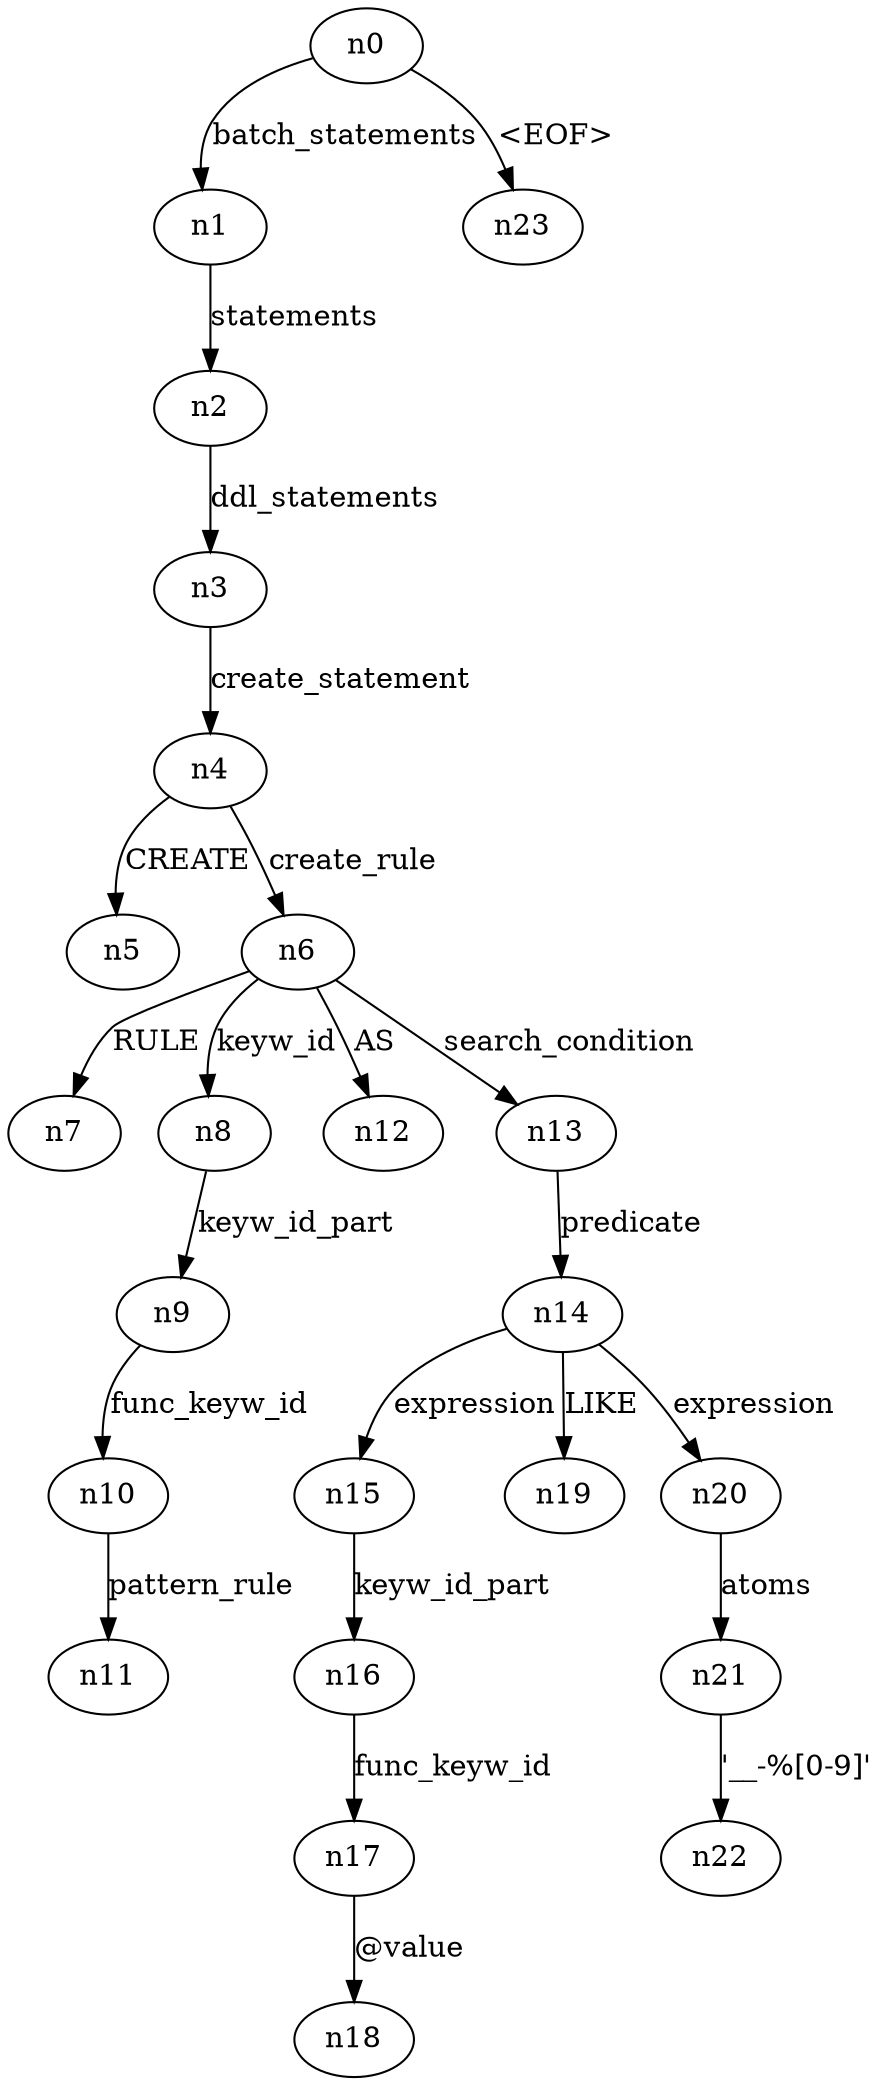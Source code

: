 digraph ParseTree {
  n0 -> n1 [label="batch_statements"];
  n1 -> n2 [label="statements"];
  n2 -> n3 [label="ddl_statements"];
  n3 -> n4 [label="create_statement"];
  n4 -> n5 [label="CREATE"];
  n4 -> n6 [label="create_rule"];
  n6 -> n7 [label="RULE"];
  n6 -> n8 [label="keyw_id"];
  n8 -> n9 [label="keyw_id_part"];
  n9 -> n10 [label="func_keyw_id"];
  n10 -> n11 [label="pattern_rule"];
  n6 -> n12 [label="AS"];
  n6 -> n13 [label="search_condition"];
  n13 -> n14 [label="predicate"];
  n14 -> n15 [label="expression"];
  n15 -> n16 [label="keyw_id_part"];
  n16 -> n17 [label="func_keyw_id"];
  n17 -> n18 [label="@value"];
  n14 -> n19 [label="LIKE"];
  n14 -> n20 [label="expression"];
  n20 -> n21 [label="atoms"];
  n21 -> n22 [label="'__-%[0-9]'"];
  n0 -> n23 [label="<EOF>"];
}